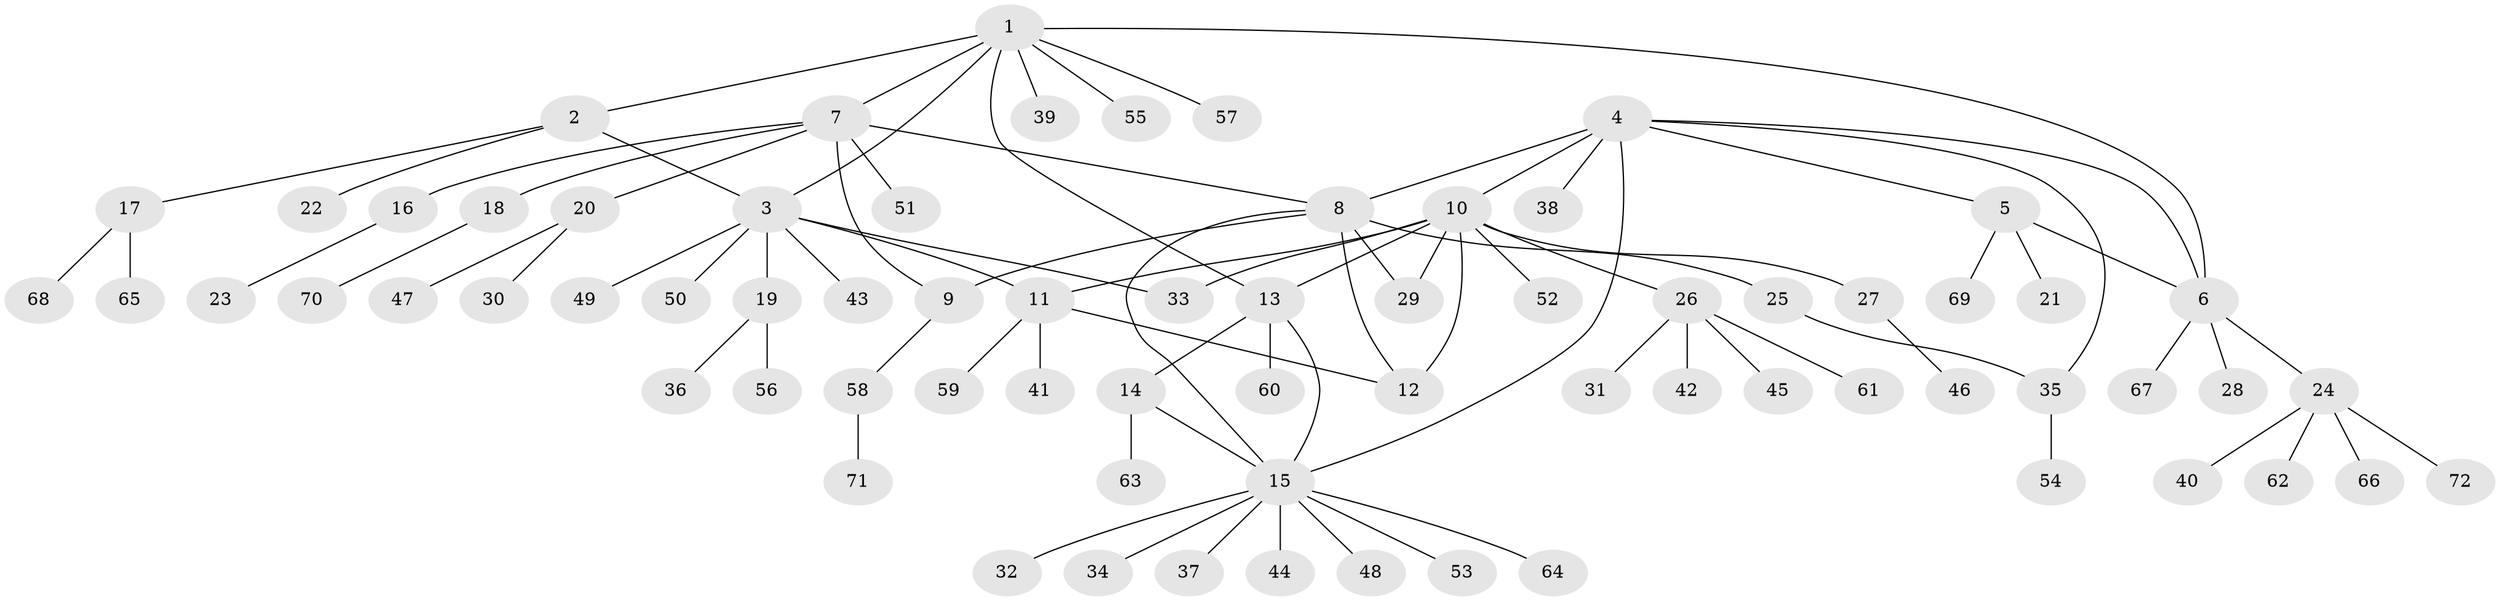 // Generated by graph-tools (version 1.1) at 2025/11/02/27/25 16:11:32]
// undirected, 72 vertices, 85 edges
graph export_dot {
graph [start="1"]
  node [color=gray90,style=filled];
  1;
  2;
  3;
  4;
  5;
  6;
  7;
  8;
  9;
  10;
  11;
  12;
  13;
  14;
  15;
  16;
  17;
  18;
  19;
  20;
  21;
  22;
  23;
  24;
  25;
  26;
  27;
  28;
  29;
  30;
  31;
  32;
  33;
  34;
  35;
  36;
  37;
  38;
  39;
  40;
  41;
  42;
  43;
  44;
  45;
  46;
  47;
  48;
  49;
  50;
  51;
  52;
  53;
  54;
  55;
  56;
  57;
  58;
  59;
  60;
  61;
  62;
  63;
  64;
  65;
  66;
  67;
  68;
  69;
  70;
  71;
  72;
  1 -- 2;
  1 -- 3;
  1 -- 6;
  1 -- 7;
  1 -- 13;
  1 -- 39;
  1 -- 55;
  1 -- 57;
  2 -- 3;
  2 -- 17;
  2 -- 22;
  3 -- 11;
  3 -- 19;
  3 -- 33;
  3 -- 43;
  3 -- 49;
  3 -- 50;
  4 -- 5;
  4 -- 6;
  4 -- 8;
  4 -- 10;
  4 -- 15;
  4 -- 35;
  4 -- 38;
  5 -- 6;
  5 -- 21;
  5 -- 69;
  6 -- 24;
  6 -- 28;
  6 -- 67;
  7 -- 8;
  7 -- 9;
  7 -- 16;
  7 -- 18;
  7 -- 20;
  7 -- 51;
  8 -- 9;
  8 -- 12;
  8 -- 15;
  8 -- 25;
  8 -- 29;
  9 -- 58;
  10 -- 11;
  10 -- 12;
  10 -- 13;
  10 -- 26;
  10 -- 27;
  10 -- 29;
  10 -- 33;
  10 -- 52;
  11 -- 12;
  11 -- 41;
  11 -- 59;
  13 -- 14;
  13 -- 15;
  13 -- 60;
  14 -- 15;
  14 -- 63;
  15 -- 32;
  15 -- 34;
  15 -- 37;
  15 -- 44;
  15 -- 48;
  15 -- 53;
  15 -- 64;
  16 -- 23;
  17 -- 65;
  17 -- 68;
  18 -- 70;
  19 -- 36;
  19 -- 56;
  20 -- 30;
  20 -- 47;
  24 -- 40;
  24 -- 62;
  24 -- 66;
  24 -- 72;
  25 -- 35;
  26 -- 31;
  26 -- 42;
  26 -- 45;
  26 -- 61;
  27 -- 46;
  35 -- 54;
  58 -- 71;
}
